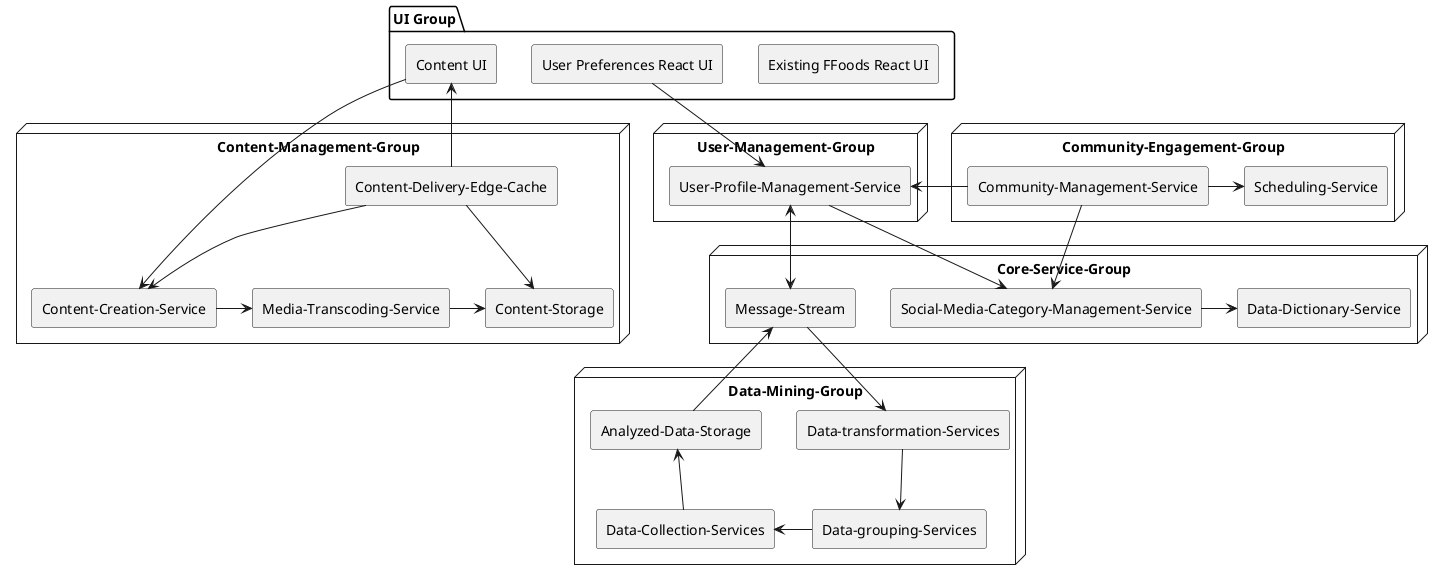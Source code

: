 @startuml
'https://plantuml.com/component-diagram
skinparam componentStyle rectangle

package "UI Group" {
  [Existing FFoods React UI]
  [User Preferences React UI]
  [Content UI]
}

node "Content-Management-Group" {
  [Content-Delivery-Edge-Cache]
  [Content-Creation-Service]
  [Media-Transcoding-Service]
  [Content-Storage]
}

node "User-Management-Group" {
    [User-Profile-Management-Service]

}

node "Community-Engagement-Group" {
    [Community-Management-Service]
    [Scheduling-Service]
}

node "Core-Service-Group" {

  [Social-Media-Category-Management-Service]
  [Data-Dictionary-Service]
  [Message-Stream]

}

node "Data-Mining-Group" {
    [Data-transformation-Services]
    [Data-grouping-Services]
    [Data-Collection-Services]
    [Analyzed-Data-Storage]
}

[User Preferences React UI] -down-> [User-Profile-Management-Service]
[User-Profile-Management-Service] -down-> [Social-Media-Category-Management-Service]
[Content UI] <-down- [Content-Delivery-Edge-Cache]
[Content UI] -down-> [Content-Creation-Service]
[Content-Delivery-Edge-Cache] -down-> [Content-Creation-Service]
[Content-Delivery-Edge-Cache] -down-> [Content-Storage]
[Content-Creation-Service] -> [Media-Transcoding-Service]
[Media-Transcoding-Service] -> [Content-Storage]
[Social-Media-Category-Management-Service] -> [Data-Dictionary-Service]

[Community-Management-Service] -> [User-Profile-Management-Service]
[Community-Management-Service] -> [Social-Media-Category-Management-Service]
[Community-Management-Service] -> [Scheduling-Service]

[Data-transformation-Services] -down->[Data-grouping-Services]
[Data-grouping-Services] -left-> [Data-Collection-Services]
[Data-Collection-Services] -up-> [Analyzed-Data-Storage]

[User-Profile-Management-Service] <-> [Message-Stream]
[Data-transformation-Services] <-up- [Message-Stream]
[Analyzed-Data-Storage] -up-> [Message-Stream]
@enduml